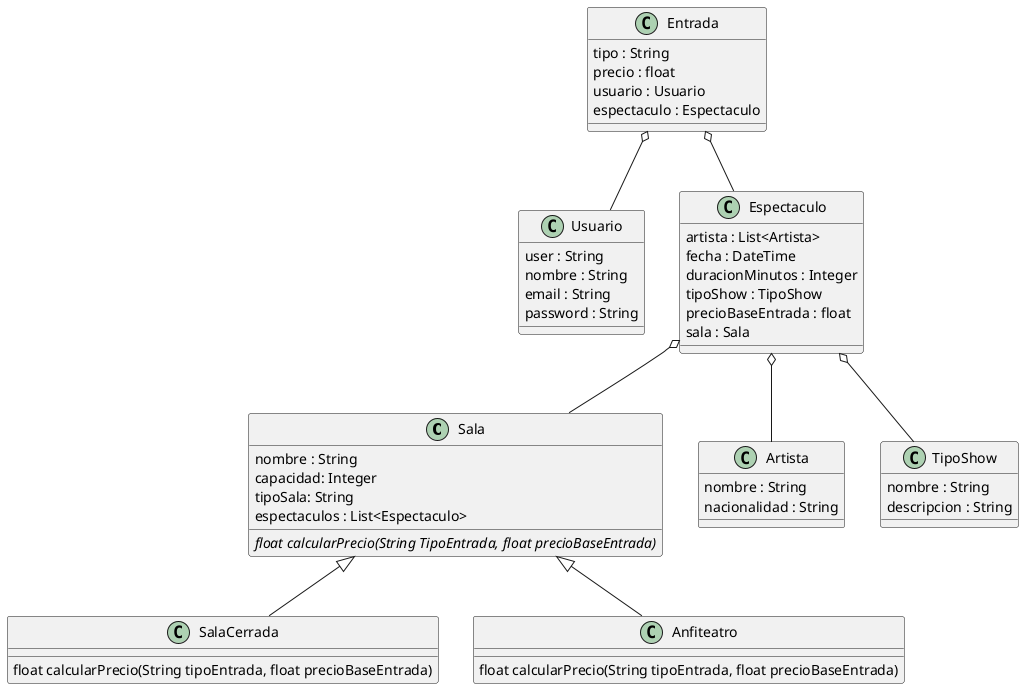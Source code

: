 @startuml
Sala <|-- SalaCerrada
Sala <|-- Anfiteatro
Entrada o-- Usuario
Entrada o-- Espectaculo
Espectaculo o-- Sala
Espectaculo o-- Artista
Espectaculo o-- TipoShow

class Usuario {
  user : String
  nombre : String
  email : String
  password : String
}

class Espectaculo {
   artista : List<Artista>
   fecha : DateTime
   duracionMinutos : Integer
   tipoShow : TipoShow 
   precioBaseEntrada : float
   sala : Sala
}
class TipoShow {
    nombre : String
    descripcion : String
}

class Artista{
    nombre : String
    nacionalidad : String
}

class Sala{
    nombre : String 
    capacidad: Integer
    tipoSala: String
  espectaculos : List<Espectaculo>
  {abstract} float calcularPrecio(String TipoEntrada, float precioBaseEntrada)
}
class SalaCerrada {
  float calcularPrecio(String tipoEntrada, float precioBaseEntrada)
}
class Anfiteatro{
  float calcularPrecio(String tipoEntrada, float precioBaseEntrada)
}
class Entrada{
  tipo : String
  precio : float
  usuario : Usuario
  espectaculo : Espectaculo
}

@enduml